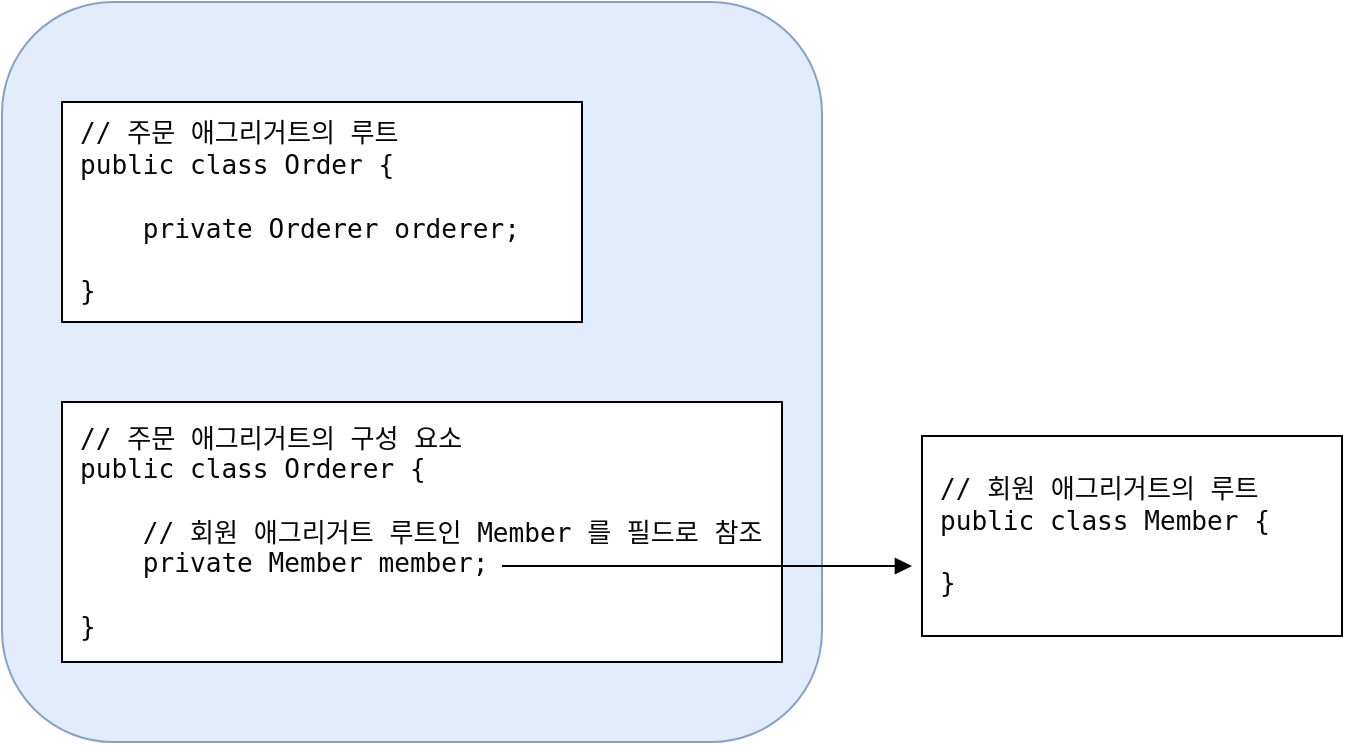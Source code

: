 <mxfile version="24.4.8" type="device">
  <diagram name="페이지-1" id="lbb1IHwNFijz8zttPXsM">
    <mxGraphModel dx="812" dy="954" grid="1" gridSize="10" guides="1" tooltips="1" connect="1" arrows="1" fold="1" page="1" pageScale="1" pageWidth="827" pageHeight="1169" math="0" shadow="0">
      <root>
        <mxCell id="0" />
        <mxCell id="1" parent="0" />
        <mxCell id="2GgkZjEJZVBMLB5nNePa-4" value="" style="rounded=1;whiteSpace=wrap;html=1;fillColor=#dae8fc;strokeColor=#6c8ebf;opacity=80;" vertex="1" parent="1">
          <mxGeometry x="30" y="50" width="410" height="370" as="geometry" />
        </mxCell>
        <mxCell id="2GgkZjEJZVBMLB5nNePa-1" value="&lt;div style=&quot;background-color: rgb(255, 255, 255);&quot;&gt;&lt;pre style=&quot;&quot;&gt;&lt;font face=&quot;IBM Plex Mono, monospace&quot; color=&quot;#080808&quot;&gt;&lt;span style=&quot;font-size: 13.067px;&quot;&gt;// 주문 애그리거트의 루트&lt;br/&gt;public class Order {&lt;br/&gt;&lt;br/&gt;    private Orderer orderer;&lt;br/&gt;&lt;br/&gt;}&lt;/span&gt;&lt;/font&gt;&lt;br&gt;&lt;/pre&gt;&lt;/div&gt;" style="rounded=0;whiteSpace=wrap;html=1;align=left;spacingLeft=7;" vertex="1" parent="1">
          <mxGeometry x="60" y="100" width="260" height="110" as="geometry" />
        </mxCell>
        <mxCell id="2GgkZjEJZVBMLB5nNePa-2" value="&lt;div style=&quot;background-color: rgb(255, 255, 255);&quot;&gt;&lt;pre style=&quot;&quot;&gt;&lt;font face=&quot;IBM Plex Mono, monospace&quot; color=&quot;#080808&quot;&gt;&lt;span style=&quot;font-size: 13.067px;&quot;&gt;// 주문 애그리거트의 구성 요소&lt;br/&gt;public class Orderer {&lt;br/&gt;&lt;br/&gt;    // 회원 애그리거트 루트인 Member 를 필드로 참조&lt;br/&gt;    private Member member;  &lt;br/&gt;&lt;br/&gt;}&lt;/span&gt;&lt;/font&gt;&lt;br&gt;&lt;/pre&gt;&lt;/div&gt;" style="rounded=0;whiteSpace=wrap;html=1;align=left;spacingLeft=7;" vertex="1" parent="1">
          <mxGeometry x="60" y="250" width="360" height="130" as="geometry" />
        </mxCell>
        <mxCell id="2GgkZjEJZVBMLB5nNePa-3" value="&lt;div style=&quot;background-color: rgb(255, 255, 255);&quot;&gt;&lt;pre style=&quot;&quot;&gt;&lt;font face=&quot;IBM Plex Mono, monospace&quot; color=&quot;#080808&quot;&gt;&lt;span style=&quot;font-size: 13.067px;&quot;&gt;// 회원 애그리거트의 루트&lt;br/&gt;public class Member {&lt;br/&gt;    &lt;br/&gt;}&lt;/span&gt;&lt;/font&gt;&lt;br&gt;&lt;/pre&gt;&lt;/div&gt;" style="rounded=0;whiteSpace=wrap;html=1;align=left;spacingLeft=7;" vertex="1" parent="1">
          <mxGeometry x="490" y="267" width="210" height="100" as="geometry" />
        </mxCell>
        <mxCell id="2GgkZjEJZVBMLB5nNePa-6" value="" style="endArrow=block;html=1;rounded=0;entryX=-0.024;entryY=0.65;entryDx=0;entryDy=0;entryPerimeter=0;endFill=1;" edge="1" parent="1" target="2GgkZjEJZVBMLB5nNePa-3">
          <mxGeometry width="50" height="50" relative="1" as="geometry">
            <mxPoint x="280" y="332" as="sourcePoint" />
            <mxPoint x="520" y="332" as="targetPoint" />
          </mxGeometry>
        </mxCell>
      </root>
    </mxGraphModel>
  </diagram>
</mxfile>
